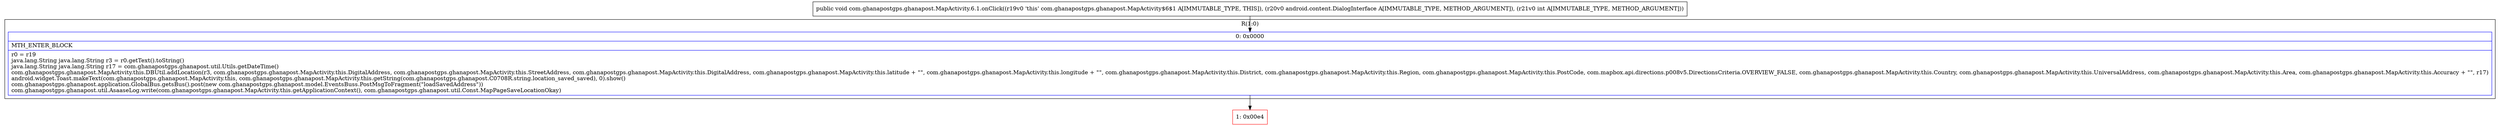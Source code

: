 digraph "CFG forcom.ghanapostgps.ghanapost.MapActivity.6.1.onClick(Landroid\/content\/DialogInterface;I)V" {
subgraph cluster_Region_1782123323 {
label = "R(1:0)";
node [shape=record,color=blue];
Node_0 [shape=record,label="{0\:\ 0x0000|MTH_ENTER_BLOCK\l|r0 = r19\ljava.lang.String java.lang.String r3 = r0.getText().toString()\ljava.lang.String java.lang.String r17 = com.ghanapostgps.ghanapost.util.Utils.getDateTime()\lcom.ghanapostgps.ghanapost.MapActivity.this.DBUtil.addLocation(r3, com.ghanapostgps.ghanapost.MapActivity.this.DigitalAddress, com.ghanapostgps.ghanapost.MapActivity.this.StreetAddress, com.ghanapostgps.ghanapost.MapActivity.this.DigitalAddress, com.ghanapostgps.ghanapost.MapActivity.this.latitude + \"\", com.ghanapostgps.ghanapost.MapActivity.this.longitude + \"\", com.ghanapostgps.ghanapost.MapActivity.this.District, com.ghanapostgps.ghanapost.MapActivity.this.Region, com.ghanapostgps.ghanapost.MapActivity.this.PostCode, com.mapbox.api.directions.p008v5.DirectionsCriteria.OVERVIEW_FALSE, com.ghanapostgps.ghanapost.MapActivity.this.Country, com.ghanapostgps.ghanapost.MapActivity.this.UniversalAddress, com.ghanapostgps.ghanapost.MapActivity.this.Area, com.ghanapostgps.ghanapost.MapActivity.this.Accuracy + \"\", r17)\landroid.widget.Toast.makeText(com.ghanapostgps.ghanapost.MapActivity.this, com.ghanapostgps.ghanapost.MapActivity.this.getString(com.ghanapostgps.ghanapost.C0708R.string.location_saved_saved), 0).show()\lcom.ghanapostgps.ghanapost.application.GlobalBus.getsBus().post(new com.ghanapostgps.ghanapost.model.EventsBuss.PostMsgToFragment(\"loadSavedAddress\"))\lcom.ghanapostgps.ghanapost.util.AsaaseLog.write(com.ghanapostgps.ghanapost.MapActivity.this.getApplicationContext(), com.ghanapostgps.ghanapost.util.Const.MapPageSaveLocationOkay)\l}"];
}
Node_1 [shape=record,color=red,label="{1\:\ 0x00e4}"];
MethodNode[shape=record,label="{public void com.ghanapostgps.ghanapost.MapActivity.6.1.onClick((r19v0 'this' com.ghanapostgps.ghanapost.MapActivity$6$1 A[IMMUTABLE_TYPE, THIS]), (r20v0 android.content.DialogInterface A[IMMUTABLE_TYPE, METHOD_ARGUMENT]), (r21v0 int A[IMMUTABLE_TYPE, METHOD_ARGUMENT])) }"];
MethodNode -> Node_0;
Node_0 -> Node_1;
}

